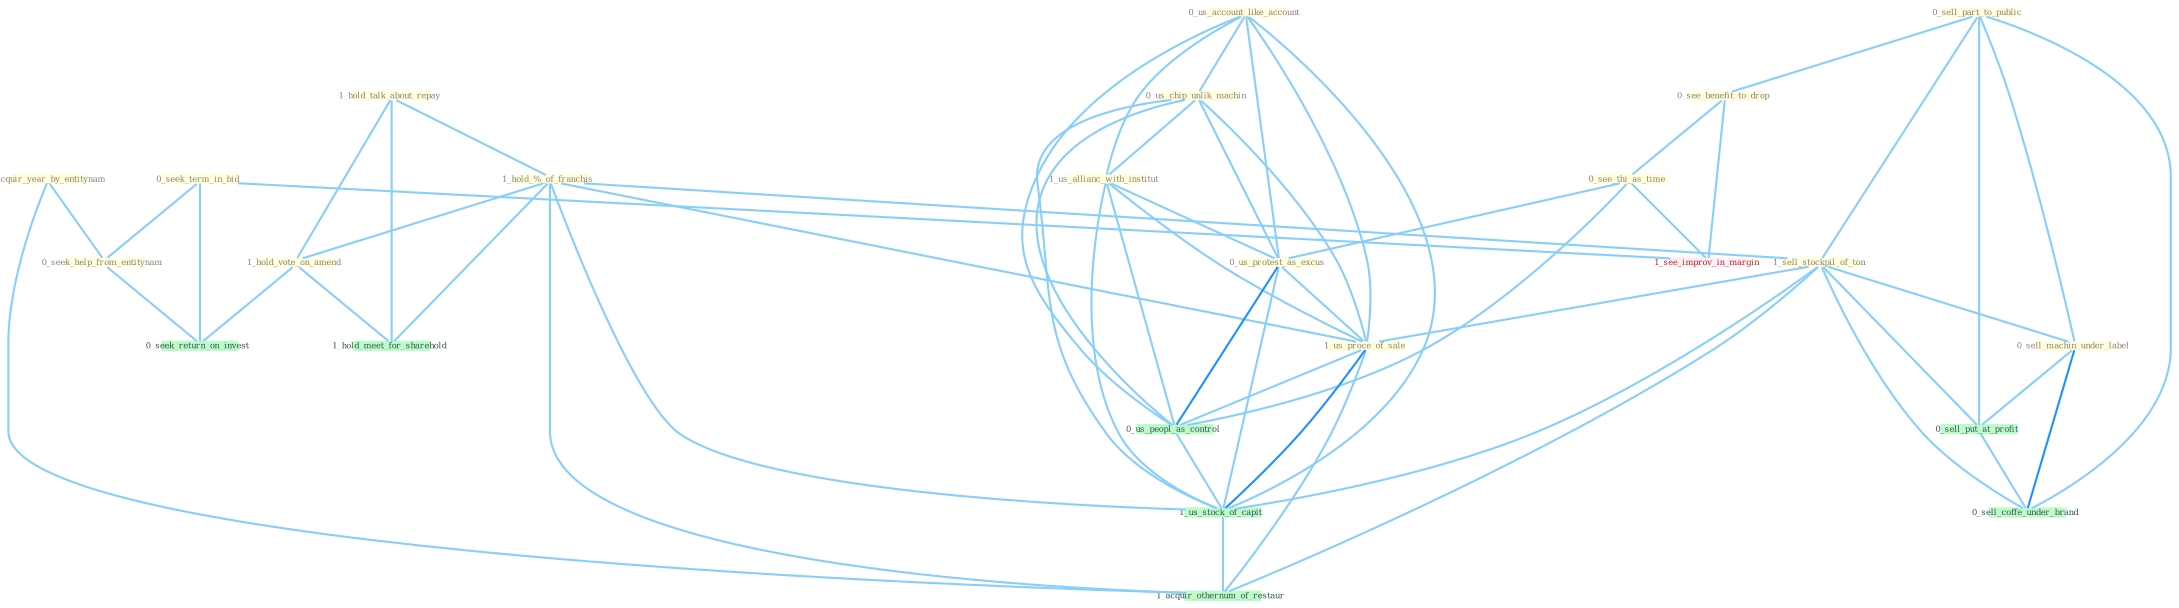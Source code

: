 Graph G{ 
    node
    [shape=polygon,style=filled,width=.5,height=.06,color="#BDFCC9",fixedsize=true,fontsize=4,
    fontcolor="#2f4f4f"];
    {node
    [color="#ffffe0", fontcolor="#8b7d6b"] "0_acquir_year_by_entitynam " "1_hold_talk_about_repay " "0_sell_part_to_public " "1_hold_%_of_franchis " "0_seek_term_in_bid " "0_us_account_like_account " "0_seek_help_from_entitynam " "1_sell_stockpil_of_ton " "0_see_benefit_to_drop " "0_see_thi_as_time " "0_sell_machin_under_label " "0_us_chip_unlik_machin " "1_us_allianc_with_institut " "0_us_protest_as_excus " "1_hold_vote_on_amend " "1_us_proce_of_sale "}
{node [color="#fff0f5", fontcolor="#b22222"] "1_see_improv_in_margin "}
edge [color="#B0E2FF"];

	"0_acquir_year_by_entitynam " -- "0_seek_help_from_entitynam " [w="1", color="#87cefa" ];
	"0_acquir_year_by_entitynam " -- "1_acquir_othernum_of_restaur " [w="1", color="#87cefa" ];
	"1_hold_talk_about_repay " -- "1_hold_%_of_franchis " [w="1", color="#87cefa" ];
	"1_hold_talk_about_repay " -- "1_hold_vote_on_amend " [w="1", color="#87cefa" ];
	"1_hold_talk_about_repay " -- "1_hold_meet_for_sharehold " [w="1", color="#87cefa" ];
	"0_sell_part_to_public " -- "1_sell_stockpil_of_ton " [w="1", color="#87cefa" ];
	"0_sell_part_to_public " -- "0_see_benefit_to_drop " [w="1", color="#87cefa" ];
	"0_sell_part_to_public " -- "0_sell_machin_under_label " [w="1", color="#87cefa" ];
	"0_sell_part_to_public " -- "0_sell_put_at_profit " [w="1", color="#87cefa" ];
	"0_sell_part_to_public " -- "0_sell_coffe_under_brand " [w="1", color="#87cefa" ];
	"1_hold_%_of_franchis " -- "1_sell_stockpil_of_ton " [w="1", color="#87cefa" ];
	"1_hold_%_of_franchis " -- "1_hold_vote_on_amend " [w="1", color="#87cefa" ];
	"1_hold_%_of_franchis " -- "1_us_proce_of_sale " [w="1", color="#87cefa" ];
	"1_hold_%_of_franchis " -- "1_us_stock_of_capit " [w="1", color="#87cefa" ];
	"1_hold_%_of_franchis " -- "1_hold_meet_for_sharehold " [w="1", color="#87cefa" ];
	"1_hold_%_of_franchis " -- "1_acquir_othernum_of_restaur " [w="1", color="#87cefa" ];
	"0_seek_term_in_bid " -- "0_seek_help_from_entitynam " [w="1", color="#87cefa" ];
	"0_seek_term_in_bid " -- "0_seek_return_on_invest " [w="1", color="#87cefa" ];
	"0_seek_term_in_bid " -- "1_see_improv_in_margin " [w="1", color="#87cefa" ];
	"0_us_account_like_account " -- "0_us_chip_unlik_machin " [w="1", color="#87cefa" ];
	"0_us_account_like_account " -- "1_us_allianc_with_institut " [w="1", color="#87cefa" ];
	"0_us_account_like_account " -- "0_us_protest_as_excus " [w="1", color="#87cefa" ];
	"0_us_account_like_account " -- "1_us_proce_of_sale " [w="1", color="#87cefa" ];
	"0_us_account_like_account " -- "0_us_peopl_as_control " [w="1", color="#87cefa" ];
	"0_us_account_like_account " -- "1_us_stock_of_capit " [w="1", color="#87cefa" ];
	"0_seek_help_from_entitynam " -- "0_seek_return_on_invest " [w="1", color="#87cefa" ];
	"1_sell_stockpil_of_ton " -- "0_sell_machin_under_label " [w="1", color="#87cefa" ];
	"1_sell_stockpil_of_ton " -- "1_us_proce_of_sale " [w="1", color="#87cefa" ];
	"1_sell_stockpil_of_ton " -- "0_sell_put_at_profit " [w="1", color="#87cefa" ];
	"1_sell_stockpil_of_ton " -- "1_us_stock_of_capit " [w="1", color="#87cefa" ];
	"1_sell_stockpil_of_ton " -- "0_sell_coffe_under_brand " [w="1", color="#87cefa" ];
	"1_sell_stockpil_of_ton " -- "1_acquir_othernum_of_restaur " [w="1", color="#87cefa" ];
	"0_see_benefit_to_drop " -- "0_see_thi_as_time " [w="1", color="#87cefa" ];
	"0_see_benefit_to_drop " -- "1_see_improv_in_margin " [w="1", color="#87cefa" ];
	"0_see_thi_as_time " -- "0_us_protest_as_excus " [w="1", color="#87cefa" ];
	"0_see_thi_as_time " -- "0_us_peopl_as_control " [w="1", color="#87cefa" ];
	"0_see_thi_as_time " -- "1_see_improv_in_margin " [w="1", color="#87cefa" ];
	"0_sell_machin_under_label " -- "0_sell_put_at_profit " [w="1", color="#87cefa" ];
	"0_sell_machin_under_label " -- "0_sell_coffe_under_brand " [w="2", color="#1e90ff" , len=0.8];
	"0_us_chip_unlik_machin " -- "1_us_allianc_with_institut " [w="1", color="#87cefa" ];
	"0_us_chip_unlik_machin " -- "0_us_protest_as_excus " [w="1", color="#87cefa" ];
	"0_us_chip_unlik_machin " -- "1_us_proce_of_sale " [w="1", color="#87cefa" ];
	"0_us_chip_unlik_machin " -- "0_us_peopl_as_control " [w="1", color="#87cefa" ];
	"0_us_chip_unlik_machin " -- "1_us_stock_of_capit " [w="1", color="#87cefa" ];
	"1_us_allianc_with_institut " -- "0_us_protest_as_excus " [w="1", color="#87cefa" ];
	"1_us_allianc_with_institut " -- "1_us_proce_of_sale " [w="1", color="#87cefa" ];
	"1_us_allianc_with_institut " -- "0_us_peopl_as_control " [w="1", color="#87cefa" ];
	"1_us_allianc_with_institut " -- "1_us_stock_of_capit " [w="1", color="#87cefa" ];
	"0_us_protest_as_excus " -- "1_us_proce_of_sale " [w="1", color="#87cefa" ];
	"0_us_protest_as_excus " -- "0_us_peopl_as_control " [w="2", color="#1e90ff" , len=0.8];
	"0_us_protest_as_excus " -- "1_us_stock_of_capit " [w="1", color="#87cefa" ];
	"1_hold_vote_on_amend " -- "0_seek_return_on_invest " [w="1", color="#87cefa" ];
	"1_hold_vote_on_amend " -- "1_hold_meet_for_sharehold " [w="1", color="#87cefa" ];
	"1_us_proce_of_sale " -- "0_us_peopl_as_control " [w="1", color="#87cefa" ];
	"1_us_proce_of_sale " -- "1_us_stock_of_capit " [w="2", color="#1e90ff" , len=0.8];
	"1_us_proce_of_sale " -- "1_acquir_othernum_of_restaur " [w="1", color="#87cefa" ];
	"0_us_peopl_as_control " -- "1_us_stock_of_capit " [w="1", color="#87cefa" ];
	"0_sell_put_at_profit " -- "0_sell_coffe_under_brand " [w="1", color="#87cefa" ];
	"1_us_stock_of_capit " -- "1_acquir_othernum_of_restaur " [w="1", color="#87cefa" ];
}